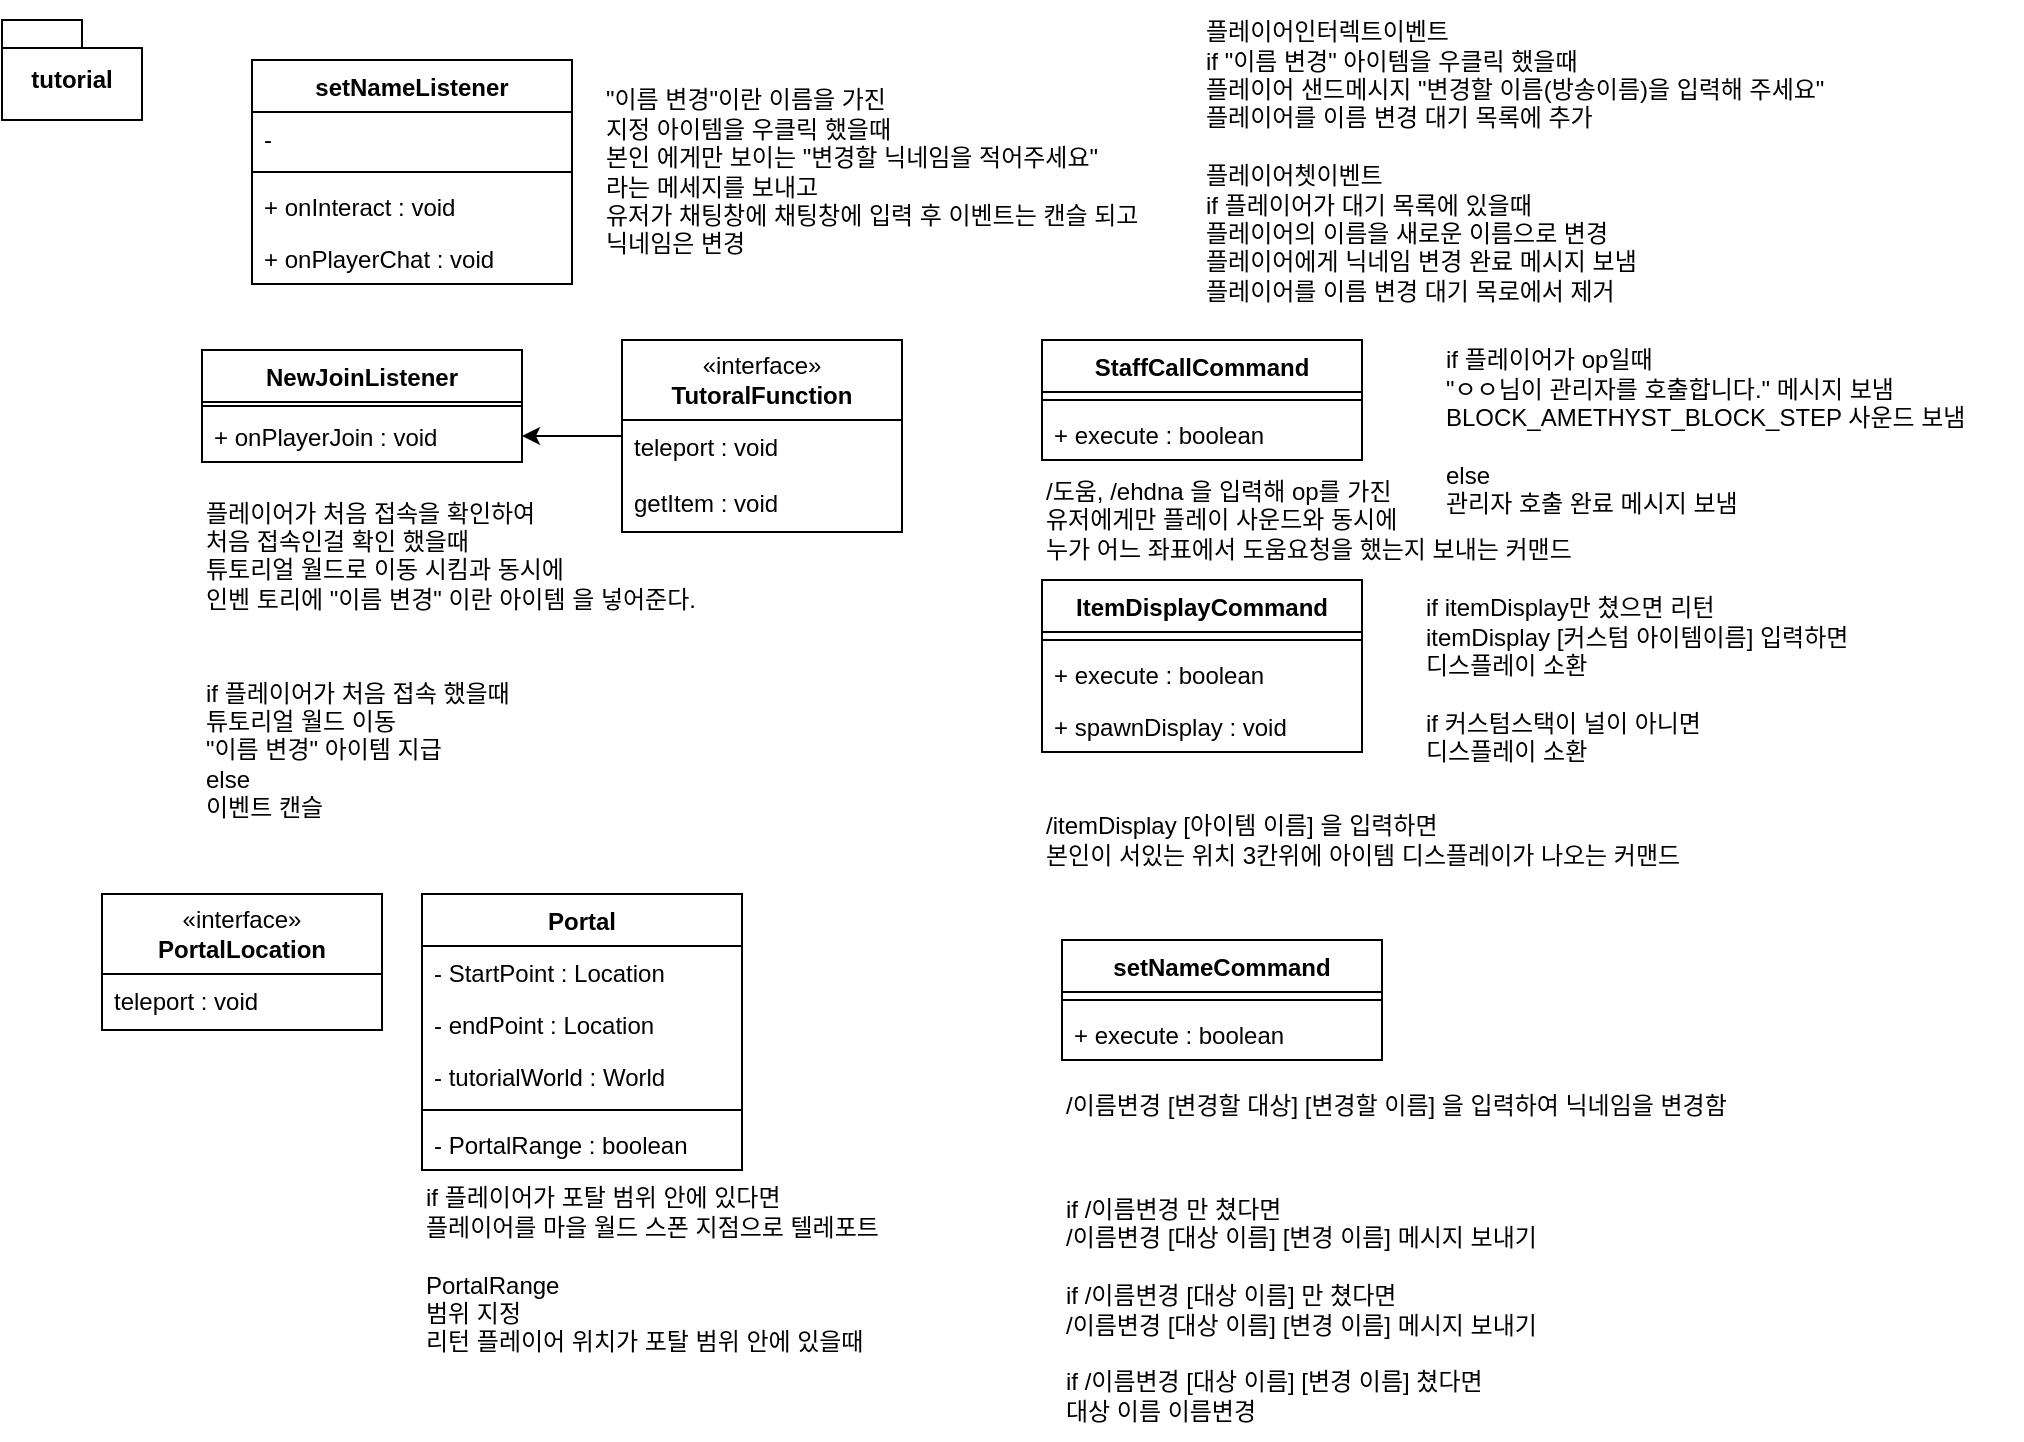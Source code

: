 <mxfile version="24.7.7">
  <diagram id="C5RBs43oDa-KdzZeNtuy" name="Page-1">
    <mxGraphModel dx="1195" dy="682" grid="1" gridSize="10" guides="1" tooltips="1" connect="1" arrows="1" fold="1" page="1" pageScale="1" pageWidth="827" pageHeight="1169" math="0" shadow="0">
      <root>
        <mxCell id="WIyWlLk6GJQsqaUBKTNV-0" />
        <mxCell id="WIyWlLk6GJQsqaUBKTNV-1" parent="WIyWlLk6GJQsqaUBKTNV-0" />
        <mxCell id="Q6YBRrXcQ87_0Ez2aA4H-0" value="tutorial" style="shape=folder;fontStyle=1;spacingTop=10;tabWidth=40;tabHeight=14;tabPosition=left;html=1;whiteSpace=wrap;" vertex="1" parent="WIyWlLk6GJQsqaUBKTNV-1">
          <mxGeometry x="10" y="10" width="70" height="50" as="geometry" />
        </mxCell>
        <mxCell id="Q6YBRrXcQ87_0Ez2aA4H-1" value="StaffCallCommand" style="swimlane;fontStyle=1;align=center;verticalAlign=top;childLayout=stackLayout;horizontal=1;startSize=26;horizontalStack=0;resizeParent=1;resizeParentMax=0;resizeLast=0;collapsible=1;marginBottom=0;whiteSpace=wrap;html=1;" vertex="1" parent="WIyWlLk6GJQsqaUBKTNV-1">
          <mxGeometry x="530" y="170" width="160" height="60" as="geometry" />
        </mxCell>
        <mxCell id="Q6YBRrXcQ87_0Ez2aA4H-3" value="" style="line;strokeWidth=1;fillColor=none;align=left;verticalAlign=middle;spacingTop=-1;spacingLeft=3;spacingRight=3;rotatable=0;labelPosition=right;points=[];portConstraint=eastwest;strokeColor=inherit;" vertex="1" parent="Q6YBRrXcQ87_0Ez2aA4H-1">
          <mxGeometry y="26" width="160" height="8" as="geometry" />
        </mxCell>
        <mxCell id="Q6YBRrXcQ87_0Ez2aA4H-4" value="+ execute : boolean" style="text;strokeColor=none;fillColor=none;align=left;verticalAlign=top;spacingLeft=4;spacingRight=4;overflow=hidden;rotatable=0;points=[[0,0.5],[1,0.5]];portConstraint=eastwest;whiteSpace=wrap;html=1;" vertex="1" parent="Q6YBRrXcQ87_0Ez2aA4H-1">
          <mxGeometry y="34" width="160" height="26" as="geometry" />
        </mxCell>
        <mxCell id="Q6YBRrXcQ87_0Ez2aA4H-5" value="ItemDisplayCommand" style="swimlane;fontStyle=1;align=center;verticalAlign=top;childLayout=stackLayout;horizontal=1;startSize=26;horizontalStack=0;resizeParent=1;resizeParentMax=0;resizeLast=0;collapsible=1;marginBottom=0;whiteSpace=wrap;html=1;" vertex="1" parent="WIyWlLk6GJQsqaUBKTNV-1">
          <mxGeometry x="530" y="290" width="160" height="86" as="geometry" />
        </mxCell>
        <mxCell id="Q6YBRrXcQ87_0Ez2aA4H-6" value="" style="line;strokeWidth=1;fillColor=none;align=left;verticalAlign=middle;spacingTop=-1;spacingLeft=3;spacingRight=3;rotatable=0;labelPosition=right;points=[];portConstraint=eastwest;strokeColor=inherit;" vertex="1" parent="Q6YBRrXcQ87_0Ez2aA4H-5">
          <mxGeometry y="26" width="160" height="8" as="geometry" />
        </mxCell>
        <mxCell id="Q6YBRrXcQ87_0Ez2aA4H-7" value="+ execute : boolean" style="text;strokeColor=none;fillColor=none;align=left;verticalAlign=top;spacingLeft=4;spacingRight=4;overflow=hidden;rotatable=0;points=[[0,0.5],[1,0.5]];portConstraint=eastwest;whiteSpace=wrap;html=1;" vertex="1" parent="Q6YBRrXcQ87_0Ez2aA4H-5">
          <mxGeometry y="34" width="160" height="26" as="geometry" />
        </mxCell>
        <mxCell id="Q6YBRrXcQ87_0Ez2aA4H-90" value="+ spawnDisplay : void" style="text;strokeColor=none;fillColor=none;align=left;verticalAlign=top;spacingLeft=4;spacingRight=4;overflow=hidden;rotatable=0;points=[[0,0.5],[1,0.5]];portConstraint=eastwest;whiteSpace=wrap;html=1;" vertex="1" parent="Q6YBRrXcQ87_0Ez2aA4H-5">
          <mxGeometry y="60" width="160" height="26" as="geometry" />
        </mxCell>
        <mxCell id="Q6YBRrXcQ87_0Ez2aA4H-8" value="NewJoinListener" style="swimlane;fontStyle=1;align=center;verticalAlign=top;childLayout=stackLayout;horizontal=1;startSize=26;horizontalStack=0;resizeParent=1;resizeParentMax=0;resizeLast=0;collapsible=1;marginBottom=0;whiteSpace=wrap;html=1;" vertex="1" parent="WIyWlLk6GJQsqaUBKTNV-1">
          <mxGeometry x="110" y="175" width="160" height="56" as="geometry" />
        </mxCell>
        <mxCell id="Q6YBRrXcQ87_0Ez2aA4H-10" value="" style="line;strokeWidth=1;fillColor=none;align=left;verticalAlign=middle;spacingTop=-1;spacingLeft=3;spacingRight=3;rotatable=0;labelPosition=right;points=[];portConstraint=eastwest;strokeColor=inherit;" vertex="1" parent="Q6YBRrXcQ87_0Ez2aA4H-8">
          <mxGeometry y="26" width="160" height="4" as="geometry" />
        </mxCell>
        <mxCell id="Q6YBRrXcQ87_0Ez2aA4H-11" value="&lt;span style=&quot;text-wrap: nowrap;&quot;&gt;+ onPlayerJoin : void&lt;/span&gt;" style="text;strokeColor=none;fillColor=none;align=left;verticalAlign=top;spacingLeft=4;spacingRight=4;overflow=hidden;rotatable=0;points=[[0,0.5],[1,0.5]];portConstraint=eastwest;whiteSpace=wrap;html=1;" vertex="1" parent="Q6YBRrXcQ87_0Ez2aA4H-8">
          <mxGeometry y="30" width="160" height="26" as="geometry" />
        </mxCell>
        <mxCell id="Q6YBRrXcQ87_0Ez2aA4H-22" value="«interface»&lt;br&gt;&lt;b&gt;PortalLocation&lt;/b&gt;" style="swimlane;fontStyle=0;childLayout=stackLayout;horizontal=1;startSize=40;fillColor=none;horizontalStack=0;resizeParent=1;resizeParentMax=0;resizeLast=0;collapsible=1;marginBottom=0;whiteSpace=wrap;html=1;" vertex="1" parent="WIyWlLk6GJQsqaUBKTNV-1">
          <mxGeometry x="60" y="447" width="140" height="68" as="geometry">
            <mxRectangle x="280" y="640" width="120" height="40" as="alternateBounds" />
          </mxGeometry>
        </mxCell>
        <mxCell id="Q6YBRrXcQ87_0Ez2aA4H-25" value="teleport : void" style="text;strokeColor=none;fillColor=none;align=left;verticalAlign=top;spacingLeft=4;spacingRight=4;overflow=hidden;rotatable=0;points=[[0,0.5],[1,0.5]];portConstraint=eastwest;whiteSpace=wrap;html=1;" vertex="1" parent="Q6YBRrXcQ87_0Ez2aA4H-22">
          <mxGeometry y="40" width="140" height="28" as="geometry" />
        </mxCell>
        <mxCell id="Q6YBRrXcQ87_0Ez2aA4H-39" value="Portal" style="swimlane;fontStyle=1;align=center;verticalAlign=top;childLayout=stackLayout;horizontal=1;startSize=26;horizontalStack=0;resizeParent=1;resizeParentMax=0;resizeLast=0;collapsible=1;marginBottom=0;whiteSpace=wrap;html=1;" vertex="1" parent="WIyWlLk6GJQsqaUBKTNV-1">
          <mxGeometry x="220" y="447" width="160" height="138" as="geometry" />
        </mxCell>
        <mxCell id="Q6YBRrXcQ87_0Ez2aA4H-40" value="- StartPoint : Location" style="text;strokeColor=none;fillColor=none;align=left;verticalAlign=top;spacingLeft=4;spacingRight=4;overflow=hidden;rotatable=0;points=[[0,0.5],[1,0.5]];portConstraint=eastwest;whiteSpace=wrap;html=1;" vertex="1" parent="Q6YBRrXcQ87_0Ez2aA4H-39">
          <mxGeometry y="26" width="160" height="26" as="geometry" />
        </mxCell>
        <mxCell id="Q6YBRrXcQ87_0Ez2aA4H-43" value="- endPoint : Location" style="text;strokeColor=none;fillColor=none;align=left;verticalAlign=top;spacingLeft=4;spacingRight=4;overflow=hidden;rotatable=0;points=[[0,0.5],[1,0.5]];portConstraint=eastwest;whiteSpace=wrap;html=1;" vertex="1" parent="Q6YBRrXcQ87_0Ez2aA4H-39">
          <mxGeometry y="52" width="160" height="26" as="geometry" />
        </mxCell>
        <mxCell id="Q6YBRrXcQ87_0Ez2aA4H-44" value="- tutorialWorld : World" style="text;strokeColor=none;fillColor=none;align=left;verticalAlign=top;spacingLeft=4;spacingRight=4;overflow=hidden;rotatable=0;points=[[0,0.5],[1,0.5]];portConstraint=eastwest;whiteSpace=wrap;html=1;" vertex="1" parent="Q6YBRrXcQ87_0Ez2aA4H-39">
          <mxGeometry y="78" width="160" height="26" as="geometry" />
        </mxCell>
        <mxCell id="Q6YBRrXcQ87_0Ez2aA4H-41" value="" style="line;strokeWidth=1;fillColor=none;align=left;verticalAlign=middle;spacingTop=-1;spacingLeft=3;spacingRight=3;rotatable=0;labelPosition=right;points=[];portConstraint=eastwest;strokeColor=inherit;" vertex="1" parent="Q6YBRrXcQ87_0Ez2aA4H-39">
          <mxGeometry y="104" width="160" height="8" as="geometry" />
        </mxCell>
        <mxCell id="Q6YBRrXcQ87_0Ez2aA4H-42" value="- PortalRange : boolean" style="text;strokeColor=none;fillColor=none;align=left;verticalAlign=top;spacingLeft=4;spacingRight=4;overflow=hidden;rotatable=0;points=[[0,0.5],[1,0.5]];portConstraint=eastwest;whiteSpace=wrap;html=1;" vertex="1" parent="Q6YBRrXcQ87_0Ez2aA4H-39">
          <mxGeometry y="112" width="160" height="26" as="geometry" />
        </mxCell>
        <mxCell id="Q6YBRrXcQ87_0Ez2aA4H-45" value="setNameCommand" style="swimlane;fontStyle=1;align=center;verticalAlign=top;childLayout=stackLayout;horizontal=1;startSize=26;horizontalStack=0;resizeParent=1;resizeParentMax=0;resizeLast=0;collapsible=1;marginBottom=0;whiteSpace=wrap;html=1;" vertex="1" parent="WIyWlLk6GJQsqaUBKTNV-1">
          <mxGeometry x="540" y="470" width="160" height="60" as="geometry" />
        </mxCell>
        <mxCell id="Q6YBRrXcQ87_0Ez2aA4H-46" value="" style="line;strokeWidth=1;fillColor=none;align=left;verticalAlign=middle;spacingTop=-1;spacingLeft=3;spacingRight=3;rotatable=0;labelPosition=right;points=[];portConstraint=eastwest;strokeColor=inherit;" vertex="1" parent="Q6YBRrXcQ87_0Ez2aA4H-45">
          <mxGeometry y="26" width="160" height="8" as="geometry" />
        </mxCell>
        <mxCell id="Q6YBRrXcQ87_0Ez2aA4H-47" value="+ execute : boolean" style="text;strokeColor=none;fillColor=none;align=left;verticalAlign=top;spacingLeft=4;spacingRight=4;overflow=hidden;rotatable=0;points=[[0,0.5],[1,0.5]];portConstraint=eastwest;whiteSpace=wrap;html=1;" vertex="1" parent="Q6YBRrXcQ87_0Ez2aA4H-45">
          <mxGeometry y="34" width="160" height="26" as="geometry" />
        </mxCell>
        <mxCell id="Q6YBRrXcQ87_0Ez2aA4H-78" value="" style="edgeStyle=orthogonalEdgeStyle;rounded=0;orthogonalLoop=1;jettySize=auto;html=1;" edge="1" parent="WIyWlLk6GJQsqaUBKTNV-1" source="Q6YBRrXcQ87_0Ez2aA4H-53" target="Q6YBRrXcQ87_0Ez2aA4H-11">
          <mxGeometry relative="1" as="geometry" />
        </mxCell>
        <mxCell id="Q6YBRrXcQ87_0Ez2aA4H-53" value="«interface»&lt;br&gt;&lt;b&gt;TutoralFunction&lt;/b&gt;" style="swimlane;fontStyle=0;childLayout=stackLayout;horizontal=1;startSize=40;fillColor=none;horizontalStack=0;resizeParent=1;resizeParentMax=0;resizeLast=0;collapsible=1;marginBottom=0;whiteSpace=wrap;html=1;" vertex="1" parent="WIyWlLk6GJQsqaUBKTNV-1">
          <mxGeometry x="320" y="170" width="140" height="96" as="geometry">
            <mxRectangle x="280" y="640" width="120" height="40" as="alternateBounds" />
          </mxGeometry>
        </mxCell>
        <mxCell id="Q6YBRrXcQ87_0Ez2aA4H-54" value="teleport : void" style="text;strokeColor=none;fillColor=none;align=left;verticalAlign=top;spacingLeft=4;spacingRight=4;overflow=hidden;rotatable=0;points=[[0,0.5],[1,0.5]];portConstraint=eastwest;whiteSpace=wrap;html=1;" vertex="1" parent="Q6YBRrXcQ87_0Ez2aA4H-53">
          <mxGeometry y="40" width="140" height="28" as="geometry" />
        </mxCell>
        <mxCell id="Q6YBRrXcQ87_0Ez2aA4H-55" value="getItem : void" style="text;strokeColor=none;fillColor=none;align=left;verticalAlign=top;spacingLeft=4;spacingRight=4;overflow=hidden;rotatable=0;points=[[0,0.5],[1,0.5]];portConstraint=eastwest;whiteSpace=wrap;html=1;" vertex="1" parent="Q6YBRrXcQ87_0Ez2aA4H-53">
          <mxGeometry y="68" width="140" height="28" as="geometry" />
        </mxCell>
        <mxCell id="Q6YBRrXcQ87_0Ez2aA4H-59" value="setNameListener" style="swimlane;fontStyle=1;align=center;verticalAlign=top;childLayout=stackLayout;horizontal=1;startSize=26;horizontalStack=0;resizeParent=1;resizeParentMax=0;resizeLast=0;collapsible=1;marginBottom=0;whiteSpace=wrap;html=1;" vertex="1" parent="WIyWlLk6GJQsqaUBKTNV-1">
          <mxGeometry x="135" y="30" width="160" height="112" as="geometry" />
        </mxCell>
        <mxCell id="Q6YBRrXcQ87_0Ez2aA4H-60" value="-" style="text;strokeColor=none;fillColor=none;align=left;verticalAlign=top;spacingLeft=4;spacingRight=4;overflow=hidden;rotatable=0;points=[[0,0.5],[1,0.5]];portConstraint=eastwest;whiteSpace=wrap;html=1;" vertex="1" parent="Q6YBRrXcQ87_0Ez2aA4H-59">
          <mxGeometry y="26" width="160" height="26" as="geometry" />
        </mxCell>
        <mxCell id="Q6YBRrXcQ87_0Ez2aA4H-61" value="" style="line;strokeWidth=1;fillColor=none;align=left;verticalAlign=middle;spacingTop=-1;spacingLeft=3;spacingRight=3;rotatable=0;labelPosition=right;points=[];portConstraint=eastwest;strokeColor=inherit;" vertex="1" parent="Q6YBRrXcQ87_0Ez2aA4H-59">
          <mxGeometry y="52" width="160" height="8" as="geometry" />
        </mxCell>
        <mxCell id="Q6YBRrXcQ87_0Ez2aA4H-74" value="+ onInteract : void" style="text;strokeColor=none;fillColor=none;align=left;verticalAlign=top;spacingLeft=4;spacingRight=4;overflow=hidden;rotatable=0;points=[[0,0.5],[1,0.5]];portConstraint=eastwest;whiteSpace=wrap;html=1;" vertex="1" parent="Q6YBRrXcQ87_0Ez2aA4H-59">
          <mxGeometry y="60" width="160" height="26" as="geometry" />
        </mxCell>
        <mxCell id="Q6YBRrXcQ87_0Ez2aA4H-62" value="+ onPlayerChat : void" style="text;strokeColor=none;fillColor=none;align=left;verticalAlign=top;spacingLeft=4;spacingRight=4;overflow=hidden;rotatable=0;points=[[0,0.5],[1,0.5]];portConstraint=eastwest;whiteSpace=wrap;html=1;" vertex="1" parent="Q6YBRrXcQ87_0Ez2aA4H-59">
          <mxGeometry y="86" width="160" height="26" as="geometry" />
        </mxCell>
        <mxCell id="Q6YBRrXcQ87_0Ez2aA4H-80" value="플레이어가 처음 접속을 확인하여&lt;div&gt;처음 접속인걸 확인 했을때&lt;/div&gt;&lt;div&gt;튜토리얼 월드로 이동 시킴과 동시에&lt;/div&gt;&lt;div&gt;인벤 토리에 &quot;이름 변경&quot; 이란 아이템 을 넣어준다.&lt;/div&gt;&lt;div&gt;&lt;div&gt;&lt;div&gt;&lt;br&gt;&lt;/div&gt;&lt;/div&gt;&lt;/div&gt;" style="text;html=1;align=left;verticalAlign=middle;resizable=0;points=[];autosize=1;strokeColor=none;fillColor=none;" vertex="1" parent="WIyWlLk6GJQsqaUBKTNV-1">
          <mxGeometry x="110" y="240" width="290" height="90" as="geometry" />
        </mxCell>
        <mxCell id="Q6YBRrXcQ87_0Ez2aA4H-81" value="&quot;이름 변경&quot;이란 이름을 가진&amp;nbsp;&lt;div&gt;지정 아이템을 우클릭 했을때&lt;div&gt;본인 에게만 보이는 &quot;변경할 닉네임을 적어주세요&quot;&amp;nbsp;&lt;/div&gt;&lt;div&gt;라는 메세지를 보내고&lt;/div&gt;&lt;div&gt;유저가 채팅창에 채팅창에 입력 후 이벤트는 캔슬 되고&amp;nbsp;&lt;/div&gt;&lt;div&gt;닉네임은 변경&lt;/div&gt;&lt;/div&gt;" style="text;html=1;align=left;verticalAlign=middle;resizable=0;points=[];autosize=1;strokeColor=none;fillColor=none;" vertex="1" parent="WIyWlLk6GJQsqaUBKTNV-1">
          <mxGeometry x="310" y="36" width="310" height="100" as="geometry" />
        </mxCell>
        <mxCell id="Q6YBRrXcQ87_0Ez2aA4H-82" value="/도움, /ehdna 을 입력해 op를 가진&amp;nbsp;&lt;div&gt;유저에게만 플레이 사운드와 동시에&lt;/div&gt;&lt;div&gt;누가 어느 좌표에서 도움요청을 했는지 보내는 커맨드&lt;/div&gt;" style="text;html=1;align=left;verticalAlign=middle;resizable=0;points=[];autosize=1;strokeColor=none;fillColor=none;" vertex="1" parent="WIyWlLk6GJQsqaUBKTNV-1">
          <mxGeometry x="530" y="230" width="310" height="60" as="geometry" />
        </mxCell>
        <mxCell id="Q6YBRrXcQ87_0Ez2aA4H-83" value="/itemDisplay [아이템 이름] 을 입력하면&lt;div&gt;본인이 서있는 위치 3칸위에 아이템 디스플레이가 나오는 커맨드&lt;/div&gt;" style="text;html=1;align=left;verticalAlign=middle;resizable=0;points=[];autosize=1;strokeColor=none;fillColor=none;" vertex="1" parent="WIyWlLk6GJQsqaUBKTNV-1">
          <mxGeometry x="530" y="400" width="370" height="40" as="geometry" />
        </mxCell>
        <mxCell id="Q6YBRrXcQ87_0Ez2aA4H-84" value="/이름변경 [변경할 대상] [변경할 이름] 을 입력하여 닉네임을 변경함" style="text;html=1;align=left;verticalAlign=middle;resizable=0;points=[];autosize=1;strokeColor=none;fillColor=none;" vertex="1" parent="WIyWlLk6GJQsqaUBKTNV-1">
          <mxGeometry x="540" y="538" width="380" height="30" as="geometry" />
        </mxCell>
        <mxCell id="Q6YBRrXcQ87_0Ez2aA4H-86" value="if 플레이어가 처음 접속 했을때&lt;div&gt;튜토리얼 월드 이동&lt;/div&gt;&lt;div&gt;&quot;이름 변경&quot; 아이템 지급&lt;/div&gt;&lt;div&gt;else&lt;/div&gt;&lt;div&gt;이벤트 캔슬&lt;/div&gt;" style="text;html=1;align=left;verticalAlign=middle;resizable=0;points=[];autosize=1;strokeColor=none;fillColor=none;" vertex="1" parent="WIyWlLk6GJQsqaUBKTNV-1">
          <mxGeometry x="110" y="330" width="190" height="90" as="geometry" />
        </mxCell>
        <mxCell id="Q6YBRrXcQ87_0Ez2aA4H-87" value="&lt;div&gt;플레이어인터렉트이벤트&lt;/div&gt;if &quot;이름 변경&quot; 아이템을 우클릭 했을때&lt;div&gt;플레이어 샌드메시지 &quot;변경할 이름(방송이름)을 입력해 주세요&quot;&lt;/div&gt;&lt;div&gt;플레이어를 이름 변경 대기 목록에 추가&lt;/div&gt;&lt;div&gt;&lt;br&gt;&lt;/div&gt;&lt;div&gt;플레이어쳇이벤트&lt;/div&gt;&lt;div&gt;if 플레이어가 대기 목록에 있을때&lt;/div&gt;&lt;div&gt;플레이어의 이름을 새로운 이름으로 변경&lt;/div&gt;&lt;div&gt;플레이어에게 닉네임 변경 완료 메시지 보냄&lt;/div&gt;&lt;div&gt;플레이어를 이름 변경 대기 목로에서 제거&lt;/div&gt;&lt;div&gt;&lt;br&gt;&lt;/div&gt;&lt;div&gt;&lt;br&gt;&lt;/div&gt;" style="text;html=1;align=left;verticalAlign=middle;resizable=0;points=[];autosize=1;strokeColor=none;fillColor=none;" vertex="1" parent="WIyWlLk6GJQsqaUBKTNV-1">
          <mxGeometry x="610" width="360" height="190" as="geometry" />
        </mxCell>
        <mxCell id="Q6YBRrXcQ87_0Ez2aA4H-88" value="if 플레이어가 op일때&lt;div&gt;&quot;ㅇㅇ님이 관리자를 호출합니다.&quot; 메시지 보냄&lt;/div&gt;&lt;div&gt;BLOCK_AMETHYST_BLOCK_STEP 사운드 보냄&lt;/div&gt;&lt;div&gt;&lt;br&gt;&lt;/div&gt;&lt;div&gt;else&amp;nbsp;&lt;/div&gt;&lt;div&gt;관리자 호출 완료 메시지 보냄&lt;/div&gt;" style="text;html=1;align=left;verticalAlign=middle;resizable=0;points=[];autosize=1;strokeColor=none;fillColor=none;" vertex="1" parent="WIyWlLk6GJQsqaUBKTNV-1">
          <mxGeometry x="730" y="166" width="290" height="100" as="geometry" />
        </mxCell>
        <mxCell id="Q6YBRrXcQ87_0Ez2aA4H-91" value="&lt;div&gt;&lt;span style=&quot;background-color: initial;&quot;&gt;if itemDisplay만 쳤으면 리턴&lt;/span&gt;&lt;br&gt;&lt;/div&gt;&lt;div&gt;itemDisplay [커스텀 아이템이름] 입력하면&lt;/div&gt;&lt;div&gt;디스플레이 소환&lt;/div&gt;&lt;div&gt;&lt;span style=&quot;background-color: initial;&quot;&gt;&lt;br&gt;&lt;/span&gt;&lt;/div&gt;&lt;div&gt;&lt;span style=&quot;background-color: initial;&quot;&gt;if 커스텀스택이 널이 아니면&lt;/span&gt;&lt;br&gt;&lt;/div&gt;&lt;div&gt;디스플레이 소환&lt;/div&gt;" style="text;html=1;align=left;verticalAlign=middle;resizable=0;points=[];autosize=1;strokeColor=none;fillColor=none;" vertex="1" parent="WIyWlLk6GJQsqaUBKTNV-1">
          <mxGeometry x="720" y="290" width="250" height="100" as="geometry" />
        </mxCell>
        <mxCell id="Q6YBRrXcQ87_0Ez2aA4H-92" value="if /이름변경 만 쳤다면&lt;div&gt;/이름변경 [대상 이름] [변경 이름] 메시지 보내기&lt;/div&gt;&lt;div&gt;&lt;br&gt;&lt;/div&gt;&lt;div&gt;if /이름변경 [대상 이름] 만 쳤다면&lt;/div&gt;&lt;div&gt;/이름변경 [대상 이름] [변경 이름] 메시지 보내기&lt;/div&gt;&lt;div&gt;&lt;br&gt;&lt;/div&gt;&lt;div&gt;if&amp;nbsp;&lt;span style=&quot;background-color: initial;&quot;&gt;/이름변경 [대상 이름] [변경 이름] 쳤다면&lt;/span&gt;&lt;/div&gt;&lt;div&gt;대상 이름 이름변경&lt;/div&gt;" style="text;html=1;align=left;verticalAlign=middle;resizable=0;points=[];autosize=1;strokeColor=none;fillColor=none;" vertex="1" parent="WIyWlLk6GJQsqaUBKTNV-1">
          <mxGeometry x="540" y="590" width="280" height="130" as="geometry" />
        </mxCell>
        <mxCell id="Q6YBRrXcQ87_0Ez2aA4H-93" value="if 플레이어가 포탈 범위 안에 있다면&lt;div&gt;플레이어를 마을 월드 스폰 지점으로 텔레포트&lt;/div&gt;&lt;div&gt;&lt;br&gt;&lt;/div&gt;&lt;div&gt;PortalRange&amp;nbsp;&lt;/div&gt;&lt;div&gt;범위 지정&lt;/div&gt;&lt;div&gt;리턴 플레이어 위치가 포탈 범위 안에 있을때&lt;/div&gt;" style="text;html=1;align=left;verticalAlign=middle;resizable=0;points=[];autosize=1;strokeColor=none;fillColor=none;" vertex="1" parent="WIyWlLk6GJQsqaUBKTNV-1">
          <mxGeometry x="220" y="585" width="270" height="100" as="geometry" />
        </mxCell>
      </root>
    </mxGraphModel>
  </diagram>
</mxfile>
